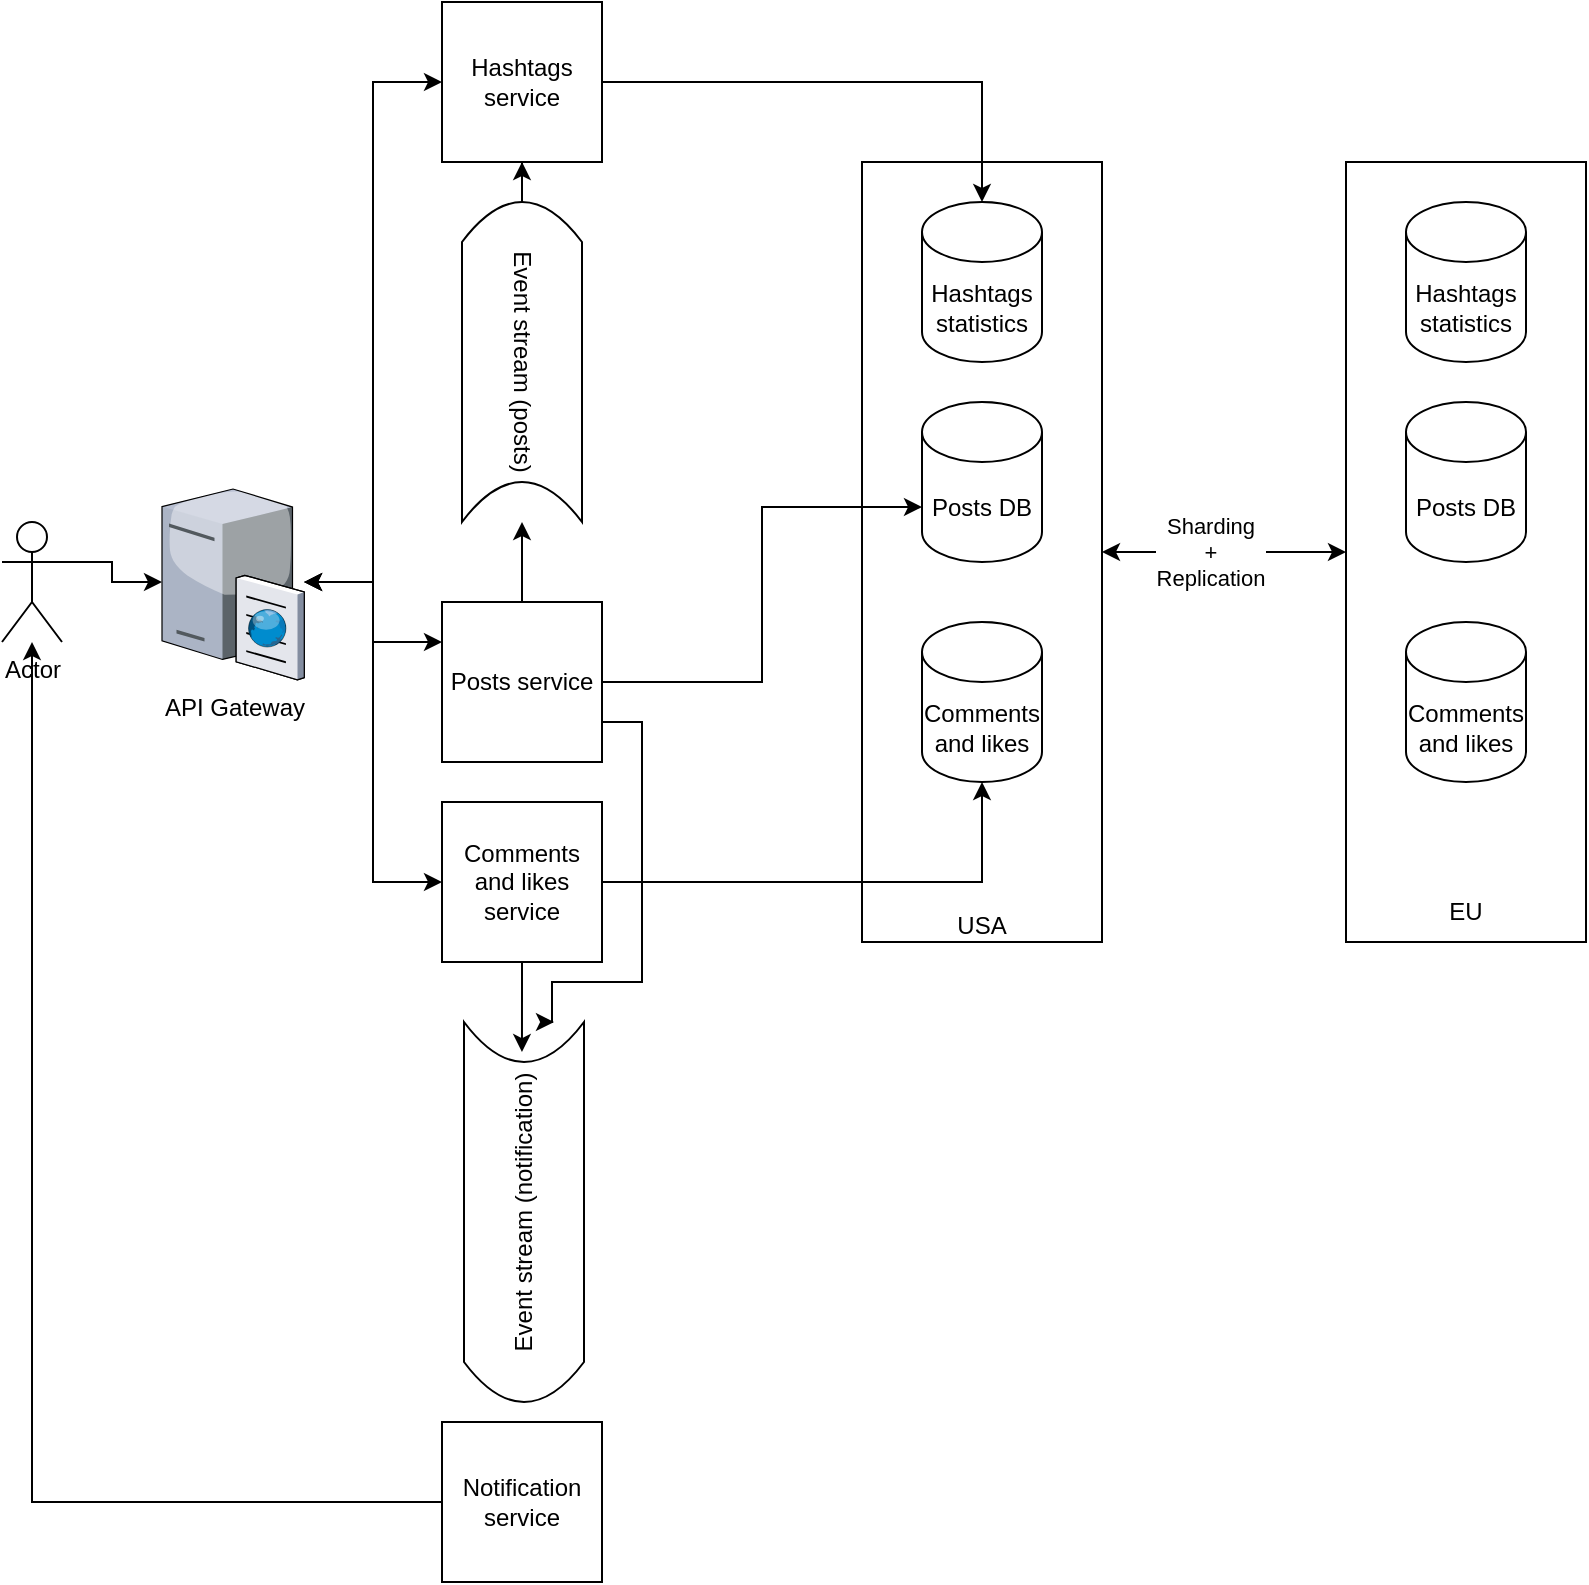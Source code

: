 <mxfile version="13.8.8" type="device"><diagram name="Page-1" id="e3a06f82-3646-2815-327d-82caf3d4e204"><mxGraphModel dx="946" dy="663" grid="1" gridSize="10" guides="1" tooltips="1" connect="1" arrows="1" fold="1" page="1" pageScale="1.5" pageWidth="1169" pageHeight="826" background="none" math="0" shadow="0"><root><mxCell id="0" style=";html=1;"/><mxCell id="1" style=";html=1;" parent="0"/><mxCell id="knIG0F8VlCt5Sy2WJYBK-27" value="&lt;div&gt;&lt;br&gt;&lt;/div&gt;&lt;div&gt;&lt;br&gt;&lt;/div&gt;&lt;div&gt;&lt;br&gt;&lt;/div&gt;&lt;div&gt;&lt;br&gt;&lt;/div&gt;&lt;div&gt;&lt;br&gt;&lt;/div&gt;&lt;div&gt;&lt;br&gt;&lt;/div&gt;&lt;div&gt;&lt;br&gt;&lt;/div&gt;&lt;div&gt;&lt;br&gt;&lt;/div&gt;&lt;div&gt;&lt;br&gt;&lt;/div&gt;&lt;div&gt;&lt;br&gt;&lt;/div&gt;&lt;div&gt;&lt;br&gt;&lt;/div&gt;&lt;div&gt;&lt;br&gt;&lt;/div&gt;&lt;div&gt;&lt;br&gt;&lt;/div&gt;&lt;div&gt;&lt;br&gt;&lt;/div&gt;&lt;div&gt;&lt;br&gt;&lt;/div&gt;&lt;div&gt;&lt;br&gt;&lt;/div&gt;&lt;div&gt;&lt;br&gt;&lt;/div&gt;&lt;div&gt;&lt;br&gt;&lt;/div&gt;&lt;div&gt;&lt;br&gt;&lt;/div&gt;&lt;div&gt;&lt;br&gt;&lt;/div&gt;&lt;div&gt;&lt;br&gt;&lt;/div&gt;&lt;div&gt;&lt;br&gt;&lt;/div&gt;&lt;div&gt;&lt;br&gt;&lt;/div&gt;&lt;div&gt;&lt;br&gt;&lt;/div&gt;&lt;div&gt;&lt;br&gt;&lt;/div&gt;&lt;div&gt;&lt;br&gt;&lt;/div&gt;&lt;div&gt;USA&lt;br&gt;&lt;/div&gt;" style="rounded=0;whiteSpace=wrap;html=1;" vertex="1" parent="1"><mxGeometry x="510" y="270" width="120" height="390" as="geometry"/></mxCell><mxCell id="knIG0F8VlCt5Sy2WJYBK-4" style="edgeStyle=orthogonalEdgeStyle;rounded=0;orthogonalLoop=1;jettySize=auto;html=1;exitX=1;exitY=0.333;exitDx=0;exitDy=0;exitPerimeter=0;" edge="1" parent="1" source="knIG0F8VlCt5Sy2WJYBK-1" target="knIG0F8VlCt5Sy2WJYBK-2"><mxGeometry relative="1" as="geometry"/></mxCell><mxCell id="knIG0F8VlCt5Sy2WJYBK-1" value="Actor" style="shape=umlActor;verticalLabelPosition=bottom;verticalAlign=top;html=1;outlineConnect=0;" vertex="1" parent="1"><mxGeometry x="80" y="450" width="30" height="60" as="geometry"/></mxCell><mxCell id="knIG0F8VlCt5Sy2WJYBK-40" style="edgeStyle=orthogonalEdgeStyle;rounded=0;orthogonalLoop=1;jettySize=auto;html=1;entryX=0;entryY=0.5;entryDx=0;entryDy=0;startArrow=classic;startFill=1;" edge="1" parent="1" source="knIG0F8VlCt5Sy2WJYBK-2" target="knIG0F8VlCt5Sy2WJYBK-21"><mxGeometry relative="1" as="geometry"/></mxCell><mxCell id="knIG0F8VlCt5Sy2WJYBK-41" style="edgeStyle=orthogonalEdgeStyle;rounded=0;orthogonalLoop=1;jettySize=auto;html=1;entryX=0;entryY=0.5;entryDx=0;entryDy=0;startArrow=classic;startFill=1;" edge="1" parent="1" source="knIG0F8VlCt5Sy2WJYBK-2" target="knIG0F8VlCt5Sy2WJYBK-20"><mxGeometry relative="1" as="geometry"/></mxCell><mxCell id="knIG0F8VlCt5Sy2WJYBK-2" value="API Gateway" style="verticalLabelPosition=bottom;aspect=fixed;html=1;verticalAlign=top;strokeColor=none;align=center;outlineConnect=0;shape=mxgraph.citrix.cache_server;" vertex="1" parent="1"><mxGeometry x="160" y="431.25" width="71" height="97.5" as="geometry"/></mxCell><mxCell id="knIG0F8VlCt5Sy2WJYBK-5" value="&lt;div&gt;Posts DB&lt;/div&gt;" style="shape=cylinder3;whiteSpace=wrap;html=1;boundedLbl=1;backgroundOutline=1;size=15;" vertex="1" parent="1"><mxGeometry x="540" y="390" width="60" height="80" as="geometry"/></mxCell><mxCell id="knIG0F8VlCt5Sy2WJYBK-24" style="edgeStyle=orthogonalEdgeStyle;rounded=0;orthogonalLoop=1;jettySize=auto;html=1;exitX=1;exitY=0.5;exitDx=0;exitDy=0;entryX=0;entryY=0;entryDx=0;entryDy=52.5;entryPerimeter=0;" edge="1" parent="1" source="knIG0F8VlCt5Sy2WJYBK-18" target="knIG0F8VlCt5Sy2WJYBK-5"><mxGeometry relative="1" as="geometry"/></mxCell><mxCell id="knIG0F8VlCt5Sy2WJYBK-31" style="edgeStyle=orthogonalEdgeStyle;rounded=0;orthogonalLoop=1;jettySize=auto;html=1;exitX=0.5;exitY=0;exitDx=0;exitDy=0;" edge="1" parent="1" source="knIG0F8VlCt5Sy2WJYBK-18" target="knIG0F8VlCt5Sy2WJYBK-30"><mxGeometry relative="1" as="geometry"/></mxCell><mxCell id="knIG0F8VlCt5Sy2WJYBK-37" style="edgeStyle=orthogonalEdgeStyle;rounded=0;orthogonalLoop=1;jettySize=auto;html=1;exitX=1;exitY=0.75;exitDx=0;exitDy=0;entryX=1;entryY=0.75;entryDx=0;entryDy=0;" edge="1" parent="1" source="knIG0F8VlCt5Sy2WJYBK-18" target="knIG0F8VlCt5Sy2WJYBK-35"><mxGeometry relative="1" as="geometry"><Array as="points"><mxPoint x="400" y="550"/><mxPoint x="400" y="680"/><mxPoint x="355" y="680"/></Array></mxGeometry></mxCell><mxCell id="knIG0F8VlCt5Sy2WJYBK-39" style="edgeStyle=orthogonalEdgeStyle;rounded=0;orthogonalLoop=1;jettySize=auto;html=1;exitX=0;exitY=0.25;exitDx=0;exitDy=0;startArrow=classic;startFill=1;" edge="1" parent="1" source="knIG0F8VlCt5Sy2WJYBK-18" target="knIG0F8VlCt5Sy2WJYBK-2"><mxGeometry relative="1" as="geometry"/></mxCell><mxCell id="knIG0F8VlCt5Sy2WJYBK-18" value="Posts service" style="whiteSpace=wrap;html=1;aspect=fixed;" vertex="1" parent="1"><mxGeometry x="300" y="490" width="80" height="80" as="geometry"/></mxCell><mxCell id="knIG0F8VlCt5Sy2WJYBK-36" style="edgeStyle=orthogonalEdgeStyle;rounded=0;orthogonalLoop=1;jettySize=auto;html=1;exitX=0.5;exitY=1;exitDx=0;exitDy=0;entryX=0.921;entryY=0.483;entryDx=0;entryDy=0;entryPerimeter=0;" edge="1" parent="1" source="knIG0F8VlCt5Sy2WJYBK-20" target="knIG0F8VlCt5Sy2WJYBK-35"><mxGeometry relative="1" as="geometry"/></mxCell><mxCell id="knIG0F8VlCt5Sy2WJYBK-38" style="edgeStyle=orthogonalEdgeStyle;rounded=0;orthogonalLoop=1;jettySize=auto;html=1;exitX=1;exitY=0.5;exitDx=0;exitDy=0;" edge="1" parent="1" source="knIG0F8VlCt5Sy2WJYBK-20" target="knIG0F8VlCt5Sy2WJYBK-29"><mxGeometry relative="1" as="geometry"/></mxCell><mxCell id="knIG0F8VlCt5Sy2WJYBK-20" value="Comments and likes service" style="whiteSpace=wrap;html=1;aspect=fixed;" vertex="1" parent="1"><mxGeometry x="300" y="590" width="80" height="80" as="geometry"/></mxCell><mxCell id="knIG0F8VlCt5Sy2WJYBK-33" style="edgeStyle=orthogonalEdgeStyle;rounded=0;orthogonalLoop=1;jettySize=auto;html=1;exitX=1;exitY=0.5;exitDx=0;exitDy=0;" edge="1" parent="1" source="knIG0F8VlCt5Sy2WJYBK-21" target="knIG0F8VlCt5Sy2WJYBK-28"><mxGeometry relative="1" as="geometry"/></mxCell><mxCell id="knIG0F8VlCt5Sy2WJYBK-21" value="Hashtags service" style="whiteSpace=wrap;html=1;aspect=fixed;" vertex="1" parent="1"><mxGeometry x="300" y="190" width="80" height="80" as="geometry"/></mxCell><mxCell id="knIG0F8VlCt5Sy2WJYBK-23" style="edgeStyle=orthogonalEdgeStyle;rounded=0;orthogonalLoop=1;jettySize=auto;html=1;exitX=0;exitY=0.5;exitDx=0;exitDy=0;" edge="1" parent="1" source="knIG0F8VlCt5Sy2WJYBK-22" target="knIG0F8VlCt5Sy2WJYBK-1"><mxGeometry relative="1" as="geometry"/></mxCell><mxCell id="knIG0F8VlCt5Sy2WJYBK-22" value="&lt;div&gt;Notification &lt;br&gt;&lt;/div&gt;&lt;div&gt;service&lt;/div&gt;" style="whiteSpace=wrap;html=1;aspect=fixed;" vertex="1" parent="1"><mxGeometry x="300" y="900" width="80" height="80" as="geometry"/></mxCell><mxCell id="knIG0F8VlCt5Sy2WJYBK-28" value="Hashtags statistics" style="shape=cylinder3;whiteSpace=wrap;html=1;boundedLbl=1;backgroundOutline=1;size=15;" vertex="1" parent="1"><mxGeometry x="540" y="290" width="60" height="80" as="geometry"/></mxCell><mxCell id="knIG0F8VlCt5Sy2WJYBK-29" value="&lt;div&gt;Comments and likes&lt;/div&gt;" style="shape=cylinder3;whiteSpace=wrap;html=1;boundedLbl=1;backgroundOutline=1;size=15;" vertex="1" parent="1"><mxGeometry x="540" y="500" width="60" height="80" as="geometry"/></mxCell><mxCell id="knIG0F8VlCt5Sy2WJYBK-32" style="edgeStyle=orthogonalEdgeStyle;rounded=0;orthogonalLoop=1;jettySize=auto;html=1;exitX=0;exitY=0.5;exitDx=0;exitDy=0;" edge="1" parent="1" source="knIG0F8VlCt5Sy2WJYBK-30" target="knIG0F8VlCt5Sy2WJYBK-21"><mxGeometry relative="1" as="geometry"/></mxCell><mxCell id="knIG0F8VlCt5Sy2WJYBK-30" value="Event stream (posts)" style="shape=dataStorage;whiteSpace=wrap;html=1;fixedSize=1;rotation=90;" vertex="1" parent="1"><mxGeometry x="260" y="340" width="160" height="60" as="geometry"/></mxCell><mxCell id="knIG0F8VlCt5Sy2WJYBK-35" value="Event stream (notification)" style="shape=dataStorage;whiteSpace=wrap;html=1;fixedSize=1;rotation=-90;" vertex="1" parent="1"><mxGeometry x="246" y="765" width="190" height="60" as="geometry"/></mxCell><mxCell id="knIG0F8VlCt5Sy2WJYBK-42" value="&lt;div&gt;&lt;br&gt;&lt;/div&gt;&lt;div&gt;&lt;br&gt;&lt;/div&gt;&lt;div&gt;&lt;br&gt;&lt;/div&gt;&lt;div&gt;&lt;br&gt;&lt;/div&gt;&lt;div&gt;&lt;br&gt;&lt;/div&gt;&lt;div&gt;&lt;br&gt;&lt;/div&gt;&lt;div&gt;&lt;br&gt;&lt;/div&gt;&lt;div&gt;&lt;br&gt;&lt;/div&gt;&lt;div&gt;&lt;br&gt;&lt;/div&gt;&lt;div&gt;&lt;br&gt;&lt;/div&gt;&lt;div&gt;&lt;br&gt;&lt;/div&gt;&lt;div&gt;&lt;br&gt;&lt;/div&gt;&lt;div&gt;&lt;br&gt;&lt;/div&gt;&lt;div&gt;&lt;br&gt;&lt;/div&gt;&lt;div&gt;&lt;br&gt;&lt;/div&gt;&lt;div&gt;&lt;br&gt;&lt;/div&gt;&lt;div&gt;&lt;br&gt;&lt;/div&gt;&lt;div&gt;&lt;br&gt;&lt;/div&gt;&lt;div&gt;&lt;br&gt;&lt;/div&gt;&lt;div&gt;&lt;br&gt;&lt;/div&gt;&lt;div&gt;&lt;br&gt;&lt;/div&gt;&lt;div&gt;&lt;br&gt;&lt;/div&gt;&lt;div&gt;&lt;br&gt;&lt;/div&gt;&lt;div&gt;&lt;br&gt;&lt;/div&gt;&lt;div&gt;&lt;br&gt;&lt;/div&gt;&lt;div&gt;EU&lt;/div&gt;" style="rounded=0;whiteSpace=wrap;html=1;" vertex="1" parent="1"><mxGeometry x="752" y="270" width="120" height="390" as="geometry"/></mxCell><mxCell id="knIG0F8VlCt5Sy2WJYBK-43" value="&lt;div&gt;Posts DB&lt;/div&gt;" style="shape=cylinder3;whiteSpace=wrap;html=1;boundedLbl=1;backgroundOutline=1;size=15;" vertex="1" parent="1"><mxGeometry x="782" y="390" width="60" height="80" as="geometry"/></mxCell><mxCell id="knIG0F8VlCt5Sy2WJYBK-44" value="Hashtags statistics" style="shape=cylinder3;whiteSpace=wrap;html=1;boundedLbl=1;backgroundOutline=1;size=15;" vertex="1" parent="1"><mxGeometry x="782" y="290" width="60" height="80" as="geometry"/></mxCell><mxCell id="knIG0F8VlCt5Sy2WJYBK-45" value="&lt;div&gt;Comments and likes&lt;/div&gt;" style="shape=cylinder3;whiteSpace=wrap;html=1;boundedLbl=1;backgroundOutline=1;size=15;" vertex="1" parent="1"><mxGeometry x="782" y="500" width="60" height="80" as="geometry"/></mxCell><mxCell id="knIG0F8VlCt5Sy2WJYBK-46" style="edgeStyle=orthogonalEdgeStyle;rounded=0;orthogonalLoop=1;jettySize=auto;html=1;exitX=1;exitY=0.5;exitDx=0;exitDy=0;startArrow=classic;startFill=1;" edge="1" parent="1" source="knIG0F8VlCt5Sy2WJYBK-27" target="knIG0F8VlCt5Sy2WJYBK-42"><mxGeometry relative="1" as="geometry"/></mxCell><mxCell id="knIG0F8VlCt5Sy2WJYBK-47" value="&lt;div&gt;Sharding&lt;/div&gt;&lt;div&gt;+&lt;/div&gt;&lt;div&gt;Replication&lt;br&gt;&lt;/div&gt;" style="edgeLabel;html=1;align=center;verticalAlign=middle;resizable=0;points=[];" vertex="1" connectable="0" parent="knIG0F8VlCt5Sy2WJYBK-46"><mxGeometry x="0.2" y="-3" relative="1" as="geometry"><mxPoint x="-19" y="-3" as="offset"/></mxGeometry></mxCell></root></mxGraphModel></diagram></mxfile>